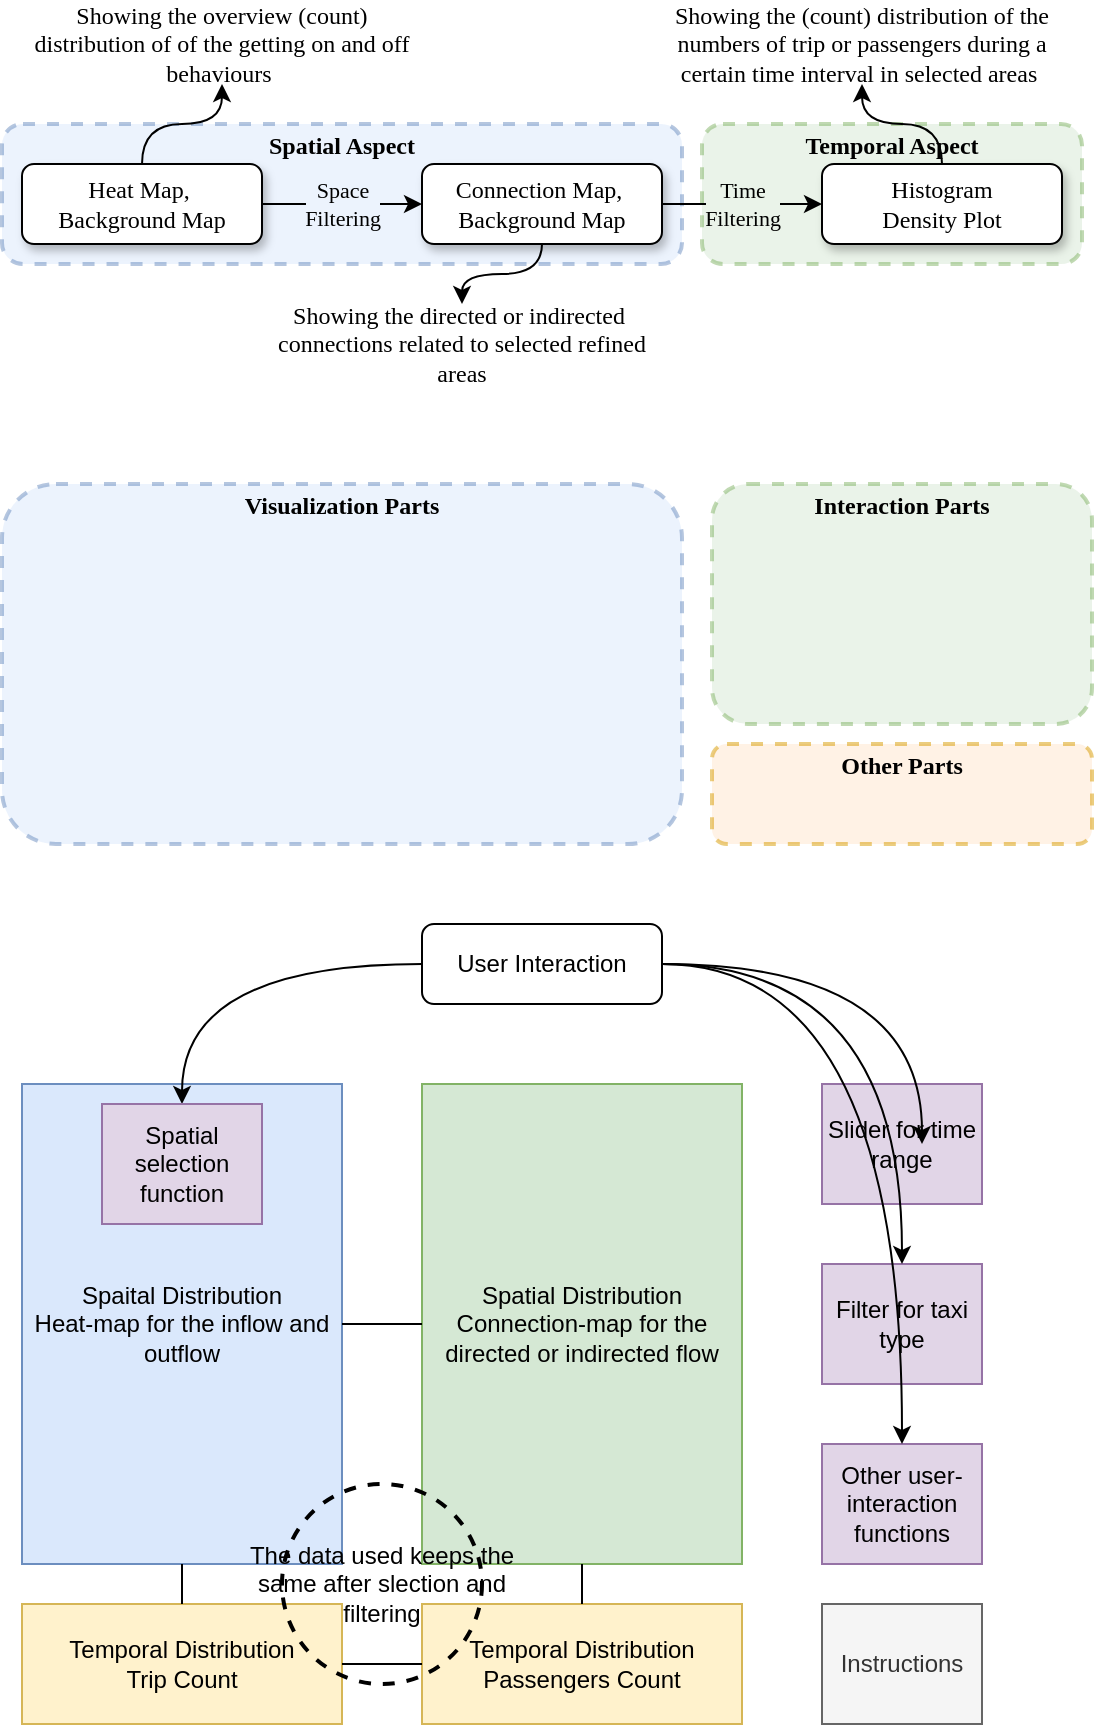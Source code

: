<mxfile version="22.1.3" type="github" pages="2">
  <diagram name="第 1 页" id="zkNjxj-7vgQrWTerMI57">
    <mxGraphModel dx="734" dy="438" grid="1" gridSize="10" guides="1" tooltips="1" connect="1" arrows="1" fold="1" page="1" pageScale="1" pageWidth="827" pageHeight="1169" math="0" shadow="0">
      <root>
        <mxCell id="0" />
        <mxCell id="1" parent="0" />
        <mxCell id="u8HhoxKraR9D1wvQ_Hw4-2" value="&lt;p style=&quot;margin:0px;margin-top:4px;text-align:center;&quot;&gt;&lt;b&gt;Temporal Aspect&lt;/b&gt;&lt;/p&gt;" style="verticalAlign=top;align=left;overflow=fill;fontSize=12;fontFamily=Times New Roman;html=1;whiteSpace=wrap;shadow=0;rounded=1;fillColor=#d5e8d4;strokeColor=#82b366;strokeWidth=2;dashed=1;opacity=50;" vertex="1" parent="1">
          <mxGeometry x="380" y="100" width="190" height="70" as="geometry" />
        </mxCell>
        <mxCell id="u8HhoxKraR9D1wvQ_Hw4-1" value="&lt;p style=&quot;margin:0px;margin-top:4px;text-align:center;&quot;&gt;&lt;b&gt;Spatial Aspect&lt;/b&gt;&lt;/p&gt;" style="verticalAlign=top;align=left;overflow=fill;fontSize=12;fontFamily=Times New Roman;html=1;whiteSpace=wrap;shadow=0;rounded=1;fillColor=#dae8fc;strokeColor=#6c8ebf;strokeWidth=2;dashed=1;opacity=50;" vertex="1" parent="1">
          <mxGeometry x="30" y="100" width="340" height="70" as="geometry" />
        </mxCell>
        <mxCell id="XMkqf1rULxtsmKMtTNsO-2" value="Heat Map,&amp;nbsp;&lt;br&gt;Background Map" style="rounded=1;shadow=1;fontFamily=Times New Roman;align=center;labelBackgroundColor=none;labelBorderColor=none;whiteSpace=wrap;html=1;points=[[0,0,0,0,0],[0,0.3,0,0,0],[0,0.5,0,0,0],[0,0.85,0,0,0],[0,1,0,0,0],[0.25,0,0,0,0],[0.25,1,0,0,0],[0.5,0,0,0,0],[0.5,1,0,0,0],[0.75,0,0,0,0],[0.75,1,0,0,0],[1,0,0,0,0],[1,0.25,0,0,0],[1,0.5,0,0,0],[1,0.75,0,0,0],[1,1,0,0,0]];container=0;" vertex="1" parent="1">
          <mxGeometry x="40" y="120" width="120" height="40" as="geometry" />
        </mxCell>
        <mxCell id="XMkqf1rULxtsmKMtTNsO-3" value="Connection Map,&amp;nbsp;&lt;br&gt;Background Map" style="rounded=1;shadow=1;fontFamily=Times New Roman;align=center;labelBackgroundColor=none;labelBorderColor=none;whiteSpace=wrap;html=1;points=[[0,0,0,0,0],[0,0.3,0,0,0],[0,0.5,0,0,0],[0,0.85,0,0,0],[0,1,0,0,0],[0.25,0,0,0,0],[0.25,1,0,0,0],[0.5,0,0,0,0],[0.5,1,0,0,0],[0.75,0,0,0,0],[0.75,1,0,0,0],[1,0,0,0,0],[1,0.25,0,0,0],[1,0.5,0,0,0],[1,0.75,0,0,0],[1,1,0,0,0]];container=0;" vertex="1" parent="1">
          <mxGeometry x="240" y="120" width="120" height="40" as="geometry" />
        </mxCell>
        <mxCell id="XMkqf1rULxtsmKMtTNsO-4" value="Histogram&lt;br&gt;Density Plot" style="rounded=1;shadow=1;fontFamily=Times New Roman;align=center;labelBackgroundColor=none;labelBorderColor=none;whiteSpace=wrap;html=1;points=[[0,0,0,0,0],[0,0.3,0,0,0],[0,0.5,0,0,0],[0,0.85,0,0,0],[0,1,0,0,0],[0.25,0,0,0,0],[0.25,1,0,0,0],[0.5,0,0,0,0],[0.5,1,0,0,0],[0.75,0,0,0,0],[0.75,1,0,0,0],[1,0,0,0,0],[1,0.25,0,0,0],[1,0.5,0,0,0],[1,0.75,0,0,0],[1,1,0,0,0]];container=0;" vertex="1" parent="1">
          <mxGeometry x="440" y="120" width="120" height="40" as="geometry" />
        </mxCell>
        <mxCell id="-I8aVZD_lmO5MlXThIHt-1" value="Space&lt;br&gt;Filtering" style="endArrow=classic;html=1;rounded=0;exitX=1;exitY=0.5;exitDx=0;exitDy=0;exitPerimeter=0;entryX=0;entryY=0.5;entryDx=0;entryDy=0;entryPerimeter=0;labelBackgroundColor=#ecf3fd;fontFamily=Times New Roman;" edge="1" parent="1" source="XMkqf1rULxtsmKMtTNsO-2" target="XMkqf1rULxtsmKMtTNsO-3">
          <mxGeometry width="50" height="50" relative="1" as="geometry">
            <mxPoint x="270" y="280" as="sourcePoint" />
            <mxPoint x="320" y="230" as="targetPoint" />
          </mxGeometry>
        </mxCell>
        <mxCell id="-I8aVZD_lmO5MlXThIHt-3" value="Time&lt;br&gt;Filtering" style="endArrow=classic;html=1;rounded=0;exitX=1;exitY=0.5;exitDx=0;exitDy=0;exitPerimeter=0;labelBackgroundColor=#eaf3e9;fontFamily=Times New Roman;" edge="1" parent="1" source="XMkqf1rULxtsmKMtTNsO-3" target="XMkqf1rULxtsmKMtTNsO-4">
          <mxGeometry width="50" height="50" relative="1" as="geometry">
            <mxPoint x="374" y="90" as="sourcePoint" />
            <mxPoint x="454" y="90" as="targetPoint" />
          </mxGeometry>
        </mxCell>
        <mxCell id="u8HhoxKraR9D1wvQ_Hw4-4" value="&lt;font face=&quot;Times New Roman&quot;&gt;Showing the overview (count) distribution of of the getting on and off behaviours&amp;nbsp;&lt;/font&gt;" style="text;html=1;strokeColor=none;fillColor=none;align=center;verticalAlign=middle;whiteSpace=wrap;rounded=0;" vertex="1" parent="1">
          <mxGeometry x="40" y="40" width="200" height="40" as="geometry" />
        </mxCell>
        <mxCell id="u8HhoxKraR9D1wvQ_Hw4-5" value="&lt;font face=&quot;Times New Roman&quot;&gt;Showing the directed or indirected&amp;nbsp; connections related to selected refined areas&lt;/font&gt;" style="text;html=1;strokeColor=none;fillColor=none;align=center;verticalAlign=middle;whiteSpace=wrap;rounded=0;" vertex="1" parent="1">
          <mxGeometry x="160" y="190" width="200" height="40" as="geometry" />
        </mxCell>
        <mxCell id="u8HhoxKraR9D1wvQ_Hw4-6" value="&lt;font face=&quot;Times New Roman&quot;&gt;Showing the (count) distribution of the numbers of trip or passengers during a certain time interval in selected areas&amp;nbsp;&lt;/font&gt;" style="text;html=1;strokeColor=none;fillColor=none;align=center;verticalAlign=middle;whiteSpace=wrap;rounded=0;" vertex="1" parent="1">
          <mxGeometry x="360" y="40" width="200" height="40" as="geometry" />
        </mxCell>
        <mxCell id="u8HhoxKraR9D1wvQ_Hw4-7" value="" style="endArrow=classic;html=1;rounded=0;edgeStyle=orthogonalEdgeStyle;curved=1;" edge="1" parent="1" source="XMkqf1rULxtsmKMtTNsO-2" target="u8HhoxKraR9D1wvQ_Hw4-4">
          <mxGeometry width="50" height="50" relative="1" as="geometry">
            <mxPoint x="120" y="300" as="sourcePoint" />
            <mxPoint x="170" y="250" as="targetPoint" />
          </mxGeometry>
        </mxCell>
        <mxCell id="u8HhoxKraR9D1wvQ_Hw4-8" value="" style="endArrow=classic;html=1;rounded=0;edgeStyle=orthogonalEdgeStyle;curved=1;" edge="1" parent="1" source="XMkqf1rULxtsmKMtTNsO-3" target="u8HhoxKraR9D1wvQ_Hw4-5">
          <mxGeometry width="50" height="50" relative="1" as="geometry">
            <mxPoint x="110" y="130" as="sourcePoint" />
            <mxPoint x="150" y="90" as="targetPoint" />
          </mxGeometry>
        </mxCell>
        <mxCell id="u8HhoxKraR9D1wvQ_Hw4-9" value="" style="endArrow=classic;html=1;rounded=0;edgeStyle=orthogonalEdgeStyle;curved=1;" edge="1" parent="1" source="XMkqf1rULxtsmKMtTNsO-4" target="u8HhoxKraR9D1wvQ_Hw4-6">
          <mxGeometry width="50" height="50" relative="1" as="geometry">
            <mxPoint x="310" y="170" as="sourcePoint" />
            <mxPoint x="270" y="200" as="targetPoint" />
          </mxGeometry>
        </mxCell>
        <mxCell id="RHir4wSRkqeCRTTtprYb-1" value="Spaital Distribution&lt;br&gt;Heat-map for the inflow and outflow" style="rounded=0;whiteSpace=wrap;html=1;fillColor=#dae8fc;strokeColor=#6c8ebf;" vertex="1" parent="1">
          <mxGeometry x="40" y="580" width="160" height="240" as="geometry" />
        </mxCell>
        <mxCell id="RHir4wSRkqeCRTTtprYb-2" value="Spatial Distribution&lt;br&gt;Connection-map for the directed or indirected flow" style="rounded=0;whiteSpace=wrap;html=1;fillColor=#d5e8d4;strokeColor=#82b366;" vertex="1" parent="1">
          <mxGeometry x="240" y="580" width="160" height="240" as="geometry" />
        </mxCell>
        <mxCell id="RHir4wSRkqeCRTTtprYb-3" value="Slider for time range" style="rounded=0;whiteSpace=wrap;html=1;fillColor=#e1d5e7;strokeColor=#9673a6;" vertex="1" parent="1">
          <mxGeometry x="440" y="580" width="80" height="60" as="geometry" />
        </mxCell>
        <mxCell id="RHir4wSRkqeCRTTtprYb-4" value="Other user-interaction functions" style="rounded=0;whiteSpace=wrap;html=1;fillColor=#e1d5e7;strokeColor=#9673a6;" vertex="1" parent="1">
          <mxGeometry x="440" y="760" width="80" height="60" as="geometry" />
        </mxCell>
        <mxCell id="RHir4wSRkqeCRTTtprYb-5" value="Filter for taxi type" style="rounded=0;whiteSpace=wrap;html=1;fillColor=#e1d5e7;strokeColor=#9673a6;" vertex="1" parent="1">
          <mxGeometry x="440" y="670" width="80" height="60" as="geometry" />
        </mxCell>
        <mxCell id="RHir4wSRkqeCRTTtprYb-6" value="Temporal Distribution&lt;br&gt;Trip Count" style="rounded=0;whiteSpace=wrap;html=1;fillColor=#fff2cc;strokeColor=#d6b656;" vertex="1" parent="1">
          <mxGeometry x="40" y="840" width="160" height="60" as="geometry" />
        </mxCell>
        <mxCell id="RHir4wSRkqeCRTTtprYb-7" value="Temporal Distribution&lt;br style=&quot;border-color: var(--border-color);&quot;&gt;Passengers Count" style="rounded=0;whiteSpace=wrap;html=1;fillColor=#fff2cc;strokeColor=#d6b656;" vertex="1" parent="1">
          <mxGeometry x="240" y="840" width="160" height="60" as="geometry" />
        </mxCell>
        <mxCell id="RHir4wSRkqeCRTTtprYb-8" value="Instructions" style="rounded=0;whiteSpace=wrap;html=1;fillColor=#f5f5f5;strokeColor=#666666;fontColor=#333333;" vertex="1" parent="1">
          <mxGeometry x="440" y="840" width="80" height="60" as="geometry" />
        </mxCell>
        <mxCell id="RHir4wSRkqeCRTTtprYb-9" value="User Interaction" style="rounded=1;whiteSpace=wrap;html=1;" vertex="1" parent="1">
          <mxGeometry x="240" y="500" width="120" height="40" as="geometry" />
        </mxCell>
        <mxCell id="RHir4wSRkqeCRTTtprYb-10" value="" style="endArrow=classic;html=1;rounded=0;edgeStyle=orthogonalEdgeStyle;curved=1;entryX=0.5;entryY=0;entryDx=0;entryDy=0;" edge="1" parent="1" source="RHir4wSRkqeCRTTtprYb-9" target="RHir4wSRkqeCRTTtprYb-14">
          <mxGeometry width="50" height="50" relative="1" as="geometry">
            <mxPoint x="10" y="520" as="sourcePoint" />
            <mxPoint x="60" y="470" as="targetPoint" />
          </mxGeometry>
        </mxCell>
        <mxCell id="RHir4wSRkqeCRTTtprYb-11" value="" style="endArrow=classic;html=1;rounded=0;entryX=0.625;entryY=0.5;entryDx=0;entryDy=0;entryPerimeter=0;edgeStyle=orthogonalEdgeStyle;curved=1;" edge="1" parent="1" source="RHir4wSRkqeCRTTtprYb-9" target="RHir4wSRkqeCRTTtprYb-3">
          <mxGeometry width="50" height="50" relative="1" as="geometry">
            <mxPoint x="250" y="543" as="sourcePoint" />
            <mxPoint x="130" y="590" as="targetPoint" />
          </mxGeometry>
        </mxCell>
        <mxCell id="RHir4wSRkqeCRTTtprYb-12" value="" style="endArrow=classic;html=1;rounded=0;edgeStyle=orthogonalEdgeStyle;curved=1;" edge="1" parent="1" source="RHir4wSRkqeCRTTtprYb-9" target="RHir4wSRkqeCRTTtprYb-5">
          <mxGeometry width="50" height="50" relative="1" as="geometry">
            <mxPoint x="367" y="550" as="sourcePoint" />
            <mxPoint x="500" y="620" as="targetPoint" />
          </mxGeometry>
        </mxCell>
        <mxCell id="RHir4wSRkqeCRTTtprYb-13" value="" style="endArrow=classic;html=1;rounded=0;edgeStyle=orthogonalEdgeStyle;curved=1;" edge="1" parent="1" source="RHir4wSRkqeCRTTtprYb-9" target="RHir4wSRkqeCRTTtprYb-4">
          <mxGeometry width="50" height="50" relative="1" as="geometry">
            <mxPoint x="338" y="550" as="sourcePoint" />
            <mxPoint x="462" y="680" as="targetPoint" />
          </mxGeometry>
        </mxCell>
        <mxCell id="RHir4wSRkqeCRTTtprYb-14" value="Spatial selection function" style="rounded=0;whiteSpace=wrap;html=1;fillColor=#e1d5e7;strokeColor=#9673a6;" vertex="1" parent="1">
          <mxGeometry x="80" y="590" width="80" height="60" as="geometry" />
        </mxCell>
        <mxCell id="RHir4wSRkqeCRTTtprYb-15" value="" style="endArrow=none;html=1;rounded=0;" edge="1" parent="1" source="RHir4wSRkqeCRTTtprYb-1" target="RHir4wSRkqeCRTTtprYb-2">
          <mxGeometry width="50" height="50" relative="1" as="geometry">
            <mxPoint x="-50" y="760" as="sourcePoint" />
            <mxPoint y="710" as="targetPoint" />
          </mxGeometry>
        </mxCell>
        <mxCell id="RHir4wSRkqeCRTTtprYb-16" value="" style="endArrow=none;html=1;rounded=0;" edge="1" parent="1" source="RHir4wSRkqeCRTTtprYb-6" target="RHir4wSRkqeCRTTtprYb-7">
          <mxGeometry width="50" height="50" relative="1" as="geometry">
            <mxPoint x="210" y="710" as="sourcePoint" />
            <mxPoint x="250" y="710" as="targetPoint" />
          </mxGeometry>
        </mxCell>
        <mxCell id="RHir4wSRkqeCRTTtprYb-17" value="" style="endArrow=none;html=1;rounded=0;" edge="1" parent="1" source="RHir4wSRkqeCRTTtprYb-1" target="RHir4wSRkqeCRTTtprYb-6">
          <mxGeometry width="50" height="50" relative="1" as="geometry">
            <mxPoint x="210" y="880" as="sourcePoint" />
            <mxPoint x="250" y="880" as="targetPoint" />
          </mxGeometry>
        </mxCell>
        <mxCell id="RHir4wSRkqeCRTTtprYb-18" value="" style="endArrow=none;html=1;rounded=0;" edge="1" parent="1" source="RHir4wSRkqeCRTTtprYb-2" target="RHir4wSRkqeCRTTtprYb-7">
          <mxGeometry width="50" height="50" relative="1" as="geometry">
            <mxPoint x="130" y="830" as="sourcePoint" />
            <mxPoint x="130" y="850" as="targetPoint" />
          </mxGeometry>
        </mxCell>
        <mxCell id="RHir4wSRkqeCRTTtprYb-19" value="" style="ellipse;whiteSpace=wrap;html=1;dashed=1;gradientColor=default;fillColor=none;strokeWidth=2;" vertex="1" parent="1">
          <mxGeometry x="170" y="780" width="100" height="100" as="geometry" />
        </mxCell>
        <mxCell id="RHir4wSRkqeCRTTtprYb-20" value="The data used keeps the same after slection and filtering" style="text;html=1;strokeColor=none;fillColor=none;align=center;verticalAlign=middle;whiteSpace=wrap;rounded=0;" vertex="1" parent="1">
          <mxGeometry x="150" y="815" width="140" height="30" as="geometry" />
        </mxCell>
        <mxCell id="RHir4wSRkqeCRTTtprYb-21" value="&lt;p style=&quot;margin:0px;margin-top:4px;text-align:center;&quot;&gt;&lt;b&gt;Visualization Parts&lt;/b&gt;&lt;/p&gt;" style="verticalAlign=top;align=left;overflow=fill;fontSize=12;fontFamily=Times New Roman;html=1;whiteSpace=wrap;shadow=0;rounded=1;fillColor=#dae8fc;strokeColor=#6c8ebf;strokeWidth=2;dashed=1;opacity=50;" vertex="1" parent="1">
          <mxGeometry x="30" y="280" width="340" height="180" as="geometry" />
        </mxCell>
        <mxCell id="RHir4wSRkqeCRTTtprYb-22" value="&lt;p style=&quot;margin:0px;margin-top:4px;text-align:center;&quot;&gt;&lt;b&gt;Interaction Parts&lt;/b&gt;&lt;/p&gt;" style="verticalAlign=top;align=left;overflow=fill;fontSize=12;fontFamily=Times New Roman;html=1;whiteSpace=wrap;shadow=0;rounded=1;fillColor=#d5e8d4;strokeColor=#82b366;strokeWidth=2;dashed=1;opacity=50;" vertex="1" parent="1">
          <mxGeometry x="385" y="280" width="190" height="120" as="geometry" />
        </mxCell>
        <mxCell id="RHir4wSRkqeCRTTtprYb-23" value="&lt;p style=&quot;margin:0px;margin-top:4px;text-align:center;&quot;&gt;&lt;b&gt;Other Parts&lt;/b&gt;&lt;/p&gt;" style="verticalAlign=top;align=left;overflow=fill;fontSize=12;fontFamily=Times New Roman;html=1;whiteSpace=wrap;shadow=0;rounded=1;fillColor=#ffe6cc;strokeColor=#d79b00;strokeWidth=2;dashed=1;opacity=50;" vertex="1" parent="1">
          <mxGeometry x="385" y="410" width="190" height="50" as="geometry" />
        </mxCell>
      </root>
    </mxGraphModel>
  </diagram>
  <diagram id="55nbSS_ZiVXcy6A35bE9" name="第 2 页">
    <mxGraphModel dx="954" dy="570" grid="1" gridSize="10" guides="1" tooltips="1" connect="1" arrows="1" fold="1" page="1" pageScale="1" pageWidth="827" pageHeight="1169" math="0" shadow="0">
      <root>
        <mxCell id="0" />
        <mxCell id="1" parent="0" />
        <mxCell id="liNgja8HcJqzZslweJPf-1" value="Spaital Distribution&lt;br&gt;Heat-map for the inflow and outflow" style="rounded=0;whiteSpace=wrap;html=1;fillColor=#dae8fc;strokeColor=#6c8ebf;" vertex="1" parent="1">
          <mxGeometry x="120" y="120" width="160" height="240" as="geometry" />
        </mxCell>
        <mxCell id="liNgja8HcJqzZslweJPf-2" value="Spatial Distribution&lt;br&gt;Connection-map for the directed or indirected flow" style="rounded=0;whiteSpace=wrap;html=1;fillColor=#d5e8d4;strokeColor=#82b366;" vertex="1" parent="1">
          <mxGeometry x="320" y="120" width="160" height="240" as="geometry" />
        </mxCell>
        <mxCell id="liNgja8HcJqzZslweJPf-3" value="Slider for time range" style="rounded=0;whiteSpace=wrap;html=1;fillColor=#e1d5e7;strokeColor=#9673a6;" vertex="1" parent="1">
          <mxGeometry x="520" y="120" width="80" height="60" as="geometry" />
        </mxCell>
        <mxCell id="liNgja8HcJqzZslweJPf-4" value="Other user-interaction functions" style="rounded=0;whiteSpace=wrap;html=1;fillColor=#e1d5e7;strokeColor=#9673a6;" vertex="1" parent="1">
          <mxGeometry x="520" y="300" width="80" height="60" as="geometry" />
        </mxCell>
        <mxCell id="liNgja8HcJqzZslweJPf-5" value="Filter for taxi type" style="rounded=0;whiteSpace=wrap;html=1;fillColor=#e1d5e7;strokeColor=#9673a6;" vertex="1" parent="1">
          <mxGeometry x="520" y="210" width="80" height="60" as="geometry" />
        </mxCell>
        <mxCell id="liNgja8HcJqzZslweJPf-6" value="Temporal Distribution&lt;br&gt;Trip Count" style="rounded=0;whiteSpace=wrap;html=1;fillColor=#fff2cc;strokeColor=#d6b656;" vertex="1" parent="1">
          <mxGeometry x="120" y="380" width="160" height="60" as="geometry" />
        </mxCell>
        <mxCell id="liNgja8HcJqzZslweJPf-7" value="Temporal Distribution&lt;br style=&quot;border-color: var(--border-color);&quot;&gt;Passengers Count" style="rounded=0;whiteSpace=wrap;html=1;fillColor=#fff2cc;strokeColor=#d6b656;" vertex="1" parent="1">
          <mxGeometry x="320" y="380" width="160" height="60" as="geometry" />
        </mxCell>
        <mxCell id="liNgja8HcJqzZslweJPf-8" value="Instructions" style="rounded=0;whiteSpace=wrap;html=1;fillColor=#f5f5f5;strokeColor=#666666;fontColor=#333333;" vertex="1" parent="1">
          <mxGeometry x="520" y="380" width="80" height="60" as="geometry" />
        </mxCell>
        <mxCell id="liNgja8HcJqzZslweJPf-9" value="User Interaction" style="rounded=1;whiteSpace=wrap;html=1;" vertex="1" parent="1">
          <mxGeometry x="320" y="40" width="120" height="40" as="geometry" />
        </mxCell>
        <mxCell id="liNgja8HcJqzZslweJPf-10" value="" style="endArrow=classic;html=1;rounded=0;edgeStyle=orthogonalEdgeStyle;curved=1;entryX=0.5;entryY=0;entryDx=0;entryDy=0;" edge="1" parent="1" source="liNgja8HcJqzZslweJPf-9" target="liNgja8HcJqzZslweJPf-14">
          <mxGeometry width="50" height="50" relative="1" as="geometry">
            <mxPoint x="90" y="60" as="sourcePoint" />
            <mxPoint x="140" y="10" as="targetPoint" />
          </mxGeometry>
        </mxCell>
        <mxCell id="liNgja8HcJqzZslweJPf-11" value="" style="endArrow=classic;html=1;rounded=0;entryX=0.625;entryY=0.5;entryDx=0;entryDy=0;entryPerimeter=0;edgeStyle=orthogonalEdgeStyle;curved=1;" edge="1" parent="1" source="liNgja8HcJqzZslweJPf-9" target="liNgja8HcJqzZslweJPf-3">
          <mxGeometry width="50" height="50" relative="1" as="geometry">
            <mxPoint x="330" y="83" as="sourcePoint" />
            <mxPoint x="210" y="130" as="targetPoint" />
          </mxGeometry>
        </mxCell>
        <mxCell id="liNgja8HcJqzZslweJPf-12" value="" style="endArrow=classic;html=1;rounded=0;edgeStyle=orthogonalEdgeStyle;curved=1;" edge="1" parent="1" source="liNgja8HcJqzZslweJPf-9" target="liNgja8HcJqzZslweJPf-5">
          <mxGeometry width="50" height="50" relative="1" as="geometry">
            <mxPoint x="447" y="90" as="sourcePoint" />
            <mxPoint x="580" y="160" as="targetPoint" />
          </mxGeometry>
        </mxCell>
        <mxCell id="liNgja8HcJqzZslweJPf-13" value="" style="endArrow=classic;html=1;rounded=0;edgeStyle=orthogonalEdgeStyle;curved=1;" edge="1" parent="1" source="liNgja8HcJqzZslweJPf-9" target="liNgja8HcJqzZslweJPf-4">
          <mxGeometry width="50" height="50" relative="1" as="geometry">
            <mxPoint x="418" y="90" as="sourcePoint" />
            <mxPoint x="542" y="220" as="targetPoint" />
          </mxGeometry>
        </mxCell>
        <mxCell id="liNgja8HcJqzZslweJPf-14" value="Spatial selection function" style="rounded=0;whiteSpace=wrap;html=1;fillColor=#e1d5e7;strokeColor=#9673a6;" vertex="1" parent="1">
          <mxGeometry x="160" y="130" width="80" height="60" as="geometry" />
        </mxCell>
        <mxCell id="liNgja8HcJqzZslweJPf-15" value="" style="endArrow=none;html=1;rounded=0;" edge="1" parent="1" source="liNgja8HcJqzZslweJPf-1" target="liNgja8HcJqzZslweJPf-2">
          <mxGeometry width="50" height="50" relative="1" as="geometry">
            <mxPoint x="30" y="300" as="sourcePoint" />
            <mxPoint x="80" y="250" as="targetPoint" />
          </mxGeometry>
        </mxCell>
        <mxCell id="liNgja8HcJqzZslweJPf-16" value="" style="endArrow=none;html=1;rounded=0;" edge="1" parent="1" source="liNgja8HcJqzZslweJPf-6" target="liNgja8HcJqzZslweJPf-7">
          <mxGeometry width="50" height="50" relative="1" as="geometry">
            <mxPoint x="290" y="250" as="sourcePoint" />
            <mxPoint x="330" y="250" as="targetPoint" />
          </mxGeometry>
        </mxCell>
        <mxCell id="liNgja8HcJqzZslweJPf-17" value="" style="endArrow=none;html=1;rounded=0;" edge="1" parent="1" source="liNgja8HcJqzZslweJPf-1" target="liNgja8HcJqzZslweJPf-6">
          <mxGeometry width="50" height="50" relative="1" as="geometry">
            <mxPoint x="290" y="420" as="sourcePoint" />
            <mxPoint x="330" y="420" as="targetPoint" />
          </mxGeometry>
        </mxCell>
        <mxCell id="liNgja8HcJqzZslweJPf-18" value="" style="endArrow=none;html=1;rounded=0;" edge="1" parent="1" source="liNgja8HcJqzZslweJPf-2" target="liNgja8HcJqzZslweJPf-7">
          <mxGeometry width="50" height="50" relative="1" as="geometry">
            <mxPoint x="210" y="370" as="sourcePoint" />
            <mxPoint x="210" y="390" as="targetPoint" />
          </mxGeometry>
        </mxCell>
        <mxCell id="liNgja8HcJqzZslweJPf-19" value="" style="ellipse;whiteSpace=wrap;html=1;dashed=1;gradientColor=default;fillColor=none;strokeWidth=2;" vertex="1" parent="1">
          <mxGeometry x="250" y="320" width="100" height="100" as="geometry" />
        </mxCell>
        <mxCell id="liNgja8HcJqzZslweJPf-20" value="The data used keeps the same after slection and filtering" style="text;html=1;strokeColor=none;fillColor=none;align=center;verticalAlign=middle;whiteSpace=wrap;rounded=0;" vertex="1" parent="1">
          <mxGeometry x="230" y="355" width="140" height="30" as="geometry" />
        </mxCell>
      </root>
    </mxGraphModel>
  </diagram>
</mxfile>
